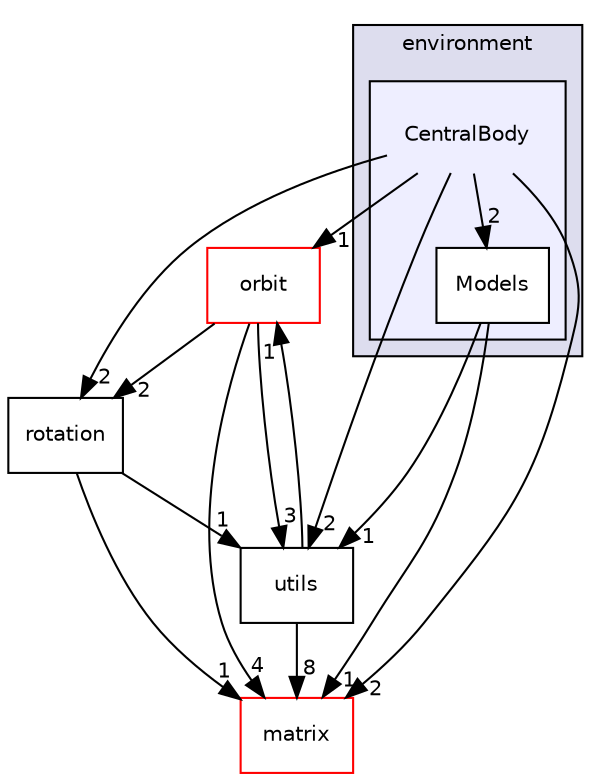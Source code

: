 digraph "CentralBody" {
  compound=true
  node [ fontsize="10", fontname="Helvetica"];
  edge [ labelfontsize="10", labelfontname="Helvetica"];
  subgraph clusterdir_88013743cf0a19a9971b3b941e88bf54 {
    graph [ bgcolor="#ddddee", pencolor="black", label="environment" fontname="Helvetica", fontsize="10", URL="dir_88013743cf0a19a9971b3b941e88bf54.html"]
  subgraph clusterdir_8cdd270684973aa78e1c3b0c83778912 {
    graph [ bgcolor="#eeeeff", pencolor="black", label="" URL="dir_8cdd270684973aa78e1c3b0c83778912.html"];
    dir_8cdd270684973aa78e1c3b0c83778912 [shape=plaintext label="CentralBody"];
    dir_ff350d2ddee0b551d828135c7abfc65d [shape=box label="Models" color="black" fillcolor="white" style="filled" URL="dir_ff350d2ddee0b551d828135c7abfc65d.html"];
  }
  }
  dir_392744e470e3e5dbf93993e14232aa19 [shape=box label="orbit" fillcolor="white" style="filled" color="red" URL="dir_392744e470e3e5dbf93993e14232aa19.html"];
  dir_fa38dfbf581c89d494fbf1d870e4dc9f [shape=box label="rotation" URL="dir_fa38dfbf581c89d494fbf1d870e4dc9f.html"];
  dir_40d7732de2983c682bb99d86585a563c [shape=box label="matrix" fillcolor="white" style="filled" color="red" URL="dir_40d7732de2983c682bb99d86585a563c.html"];
  dir_313caf1132e152dd9b58bea13a4052ca [shape=box label="utils" URL="dir_313caf1132e152dd9b58bea13a4052ca.html"];
  dir_392744e470e3e5dbf93993e14232aa19->dir_fa38dfbf581c89d494fbf1d870e4dc9f [headlabel="2", labeldistance=1.5 headhref="dir_000013_000019.html"];
  dir_392744e470e3e5dbf93993e14232aa19->dir_40d7732de2983c682bb99d86585a563c [headlabel="4", labeldistance=1.5 headhref="dir_000013_000002.html"];
  dir_392744e470e3e5dbf93993e14232aa19->dir_313caf1132e152dd9b58bea13a4052ca [headlabel="3", labeldistance=1.5 headhref="dir_000013_000011.html"];
  dir_fa38dfbf581c89d494fbf1d870e4dc9f->dir_40d7732de2983c682bb99d86585a563c [headlabel="1", labeldistance=1.5 headhref="dir_000019_000002.html"];
  dir_fa38dfbf581c89d494fbf1d870e4dc9f->dir_313caf1132e152dd9b58bea13a4052ca [headlabel="1", labeldistance=1.5 headhref="dir_000019_000011.html"];
  dir_8cdd270684973aa78e1c3b0c83778912->dir_392744e470e3e5dbf93993e14232aa19 [headlabel="1", labeldistance=1.5 headhref="dir_000010_000013.html"];
  dir_8cdd270684973aa78e1c3b0c83778912->dir_fa38dfbf581c89d494fbf1d870e4dc9f [headlabel="2", labeldistance=1.5 headhref="dir_000010_000019.html"];
  dir_8cdd270684973aa78e1c3b0c83778912->dir_40d7732de2983c682bb99d86585a563c [headlabel="2", labeldistance=1.5 headhref="dir_000010_000002.html"];
  dir_8cdd270684973aa78e1c3b0c83778912->dir_ff350d2ddee0b551d828135c7abfc65d [headlabel="2", labeldistance=1.5 headhref="dir_000010_000015.html"];
  dir_8cdd270684973aa78e1c3b0c83778912->dir_313caf1132e152dd9b58bea13a4052ca [headlabel="2", labeldistance=1.5 headhref="dir_000010_000011.html"];
  dir_ff350d2ddee0b551d828135c7abfc65d->dir_40d7732de2983c682bb99d86585a563c [headlabel="1", labeldistance=1.5 headhref="dir_000015_000002.html"];
  dir_ff350d2ddee0b551d828135c7abfc65d->dir_313caf1132e152dd9b58bea13a4052ca [headlabel="1", labeldistance=1.5 headhref="dir_000015_000011.html"];
  dir_313caf1132e152dd9b58bea13a4052ca->dir_392744e470e3e5dbf93993e14232aa19 [headlabel="1", labeldistance=1.5 headhref="dir_000011_000013.html"];
  dir_313caf1132e152dd9b58bea13a4052ca->dir_40d7732de2983c682bb99d86585a563c [headlabel="8", labeldistance=1.5 headhref="dir_000011_000002.html"];
}
